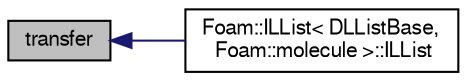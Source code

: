 digraph "transfer"
{
  bgcolor="transparent";
  edge [fontname="FreeSans",fontsize="10",labelfontname="FreeSans",labelfontsize="10"];
  node [fontname="FreeSans",fontsize="10",shape=record];
  rankdir="LR";
  Node29 [label="transfer",height=0.2,width=0.4,color="black", fillcolor="grey75", style="filled", fontcolor="black"];
  Node29 -> Node30 [dir="back",color="midnightblue",fontsize="10",style="solid",fontname="FreeSans"];
  Node30 [label="Foam::ILList\< DLListBase,\l Foam::molecule \>::ILList",height=0.2,width=0.4,color="black",URL="$a25758.html#ab26101f20fc6fe43b7335ba0e7249063",tooltip="Construct given initial T. "];
}

